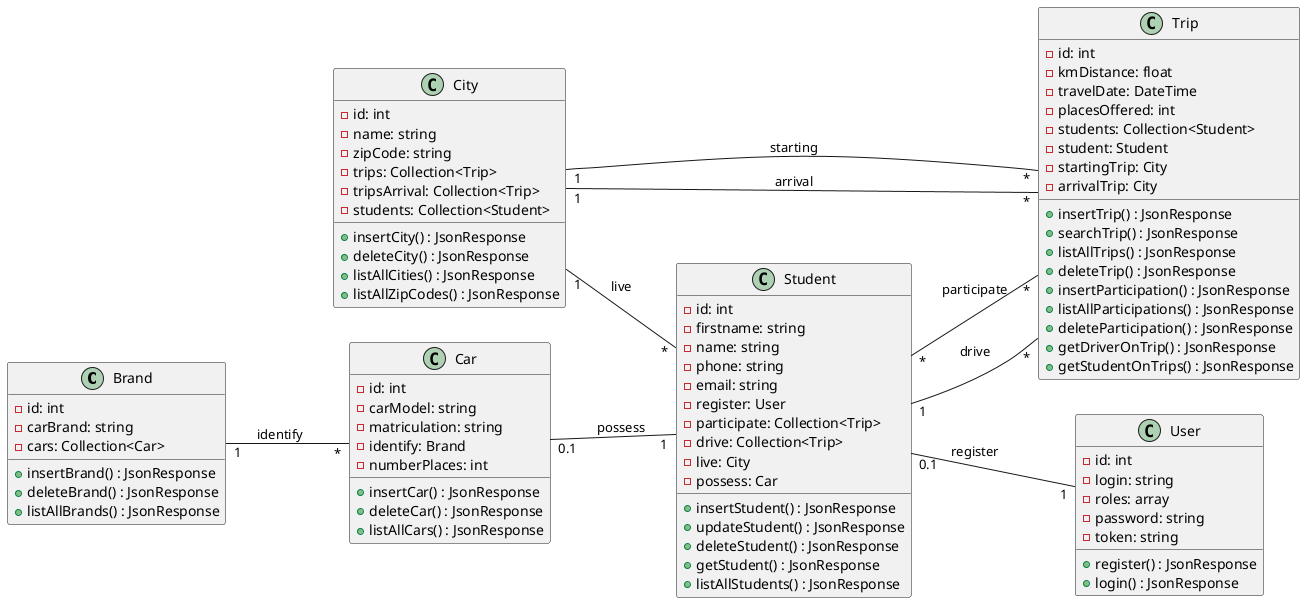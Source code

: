 @startuml

left to right direction

class Brand {
    -id: int
    -carBrand: string
    -cars: Collection<Car>
   +insertBrand() : JsonResponse
   +deleteBrand() : JsonResponse
   +listAllBrands() : JsonResponse
}

class Car {
    -id: int
    -carModel: string
    -matriculation: string
    -identify: Brand
    -numberPlaces: int
    +insertCar() : JsonResponse
    +deleteCar() : JsonResponse
    +listAllCars() : JsonResponse
}

class City {
    -id: int
    -name: string
    -zipCode: string
    -trips: Collection<Trip>
    -tripsArrival: Collection<Trip>
    -students: Collection<Student>
    +insertCity() : JsonResponse
    +deleteCity() : JsonResponse
    +listAllCities() : JsonResponse
    +listAllZipCodes() : JsonResponse
}

class Student {
    -id: int
    -firstname: string
    -name: string
    -phone: string
    -email: string
    -register: User
    -participate: Collection<Trip>
    -drive: Collection<Trip>
    -live: City
    -possess: Car
    +insertStudent() : JsonResponse
    +updateStudent() : JsonResponse
    +deleteStudent() : JsonResponse
    +getStudent() : JsonResponse
    +listAllStudents() : JsonResponse
}

class Trip {
    -id: int
    -kmDistance: float
    -travelDate: DateTime
    -placesOffered: int
    -students: Collection<Student>
    -student: Student
    -startingTrip: City
    -arrivalTrip: City
    +insertTrip() : JsonResponse
    +searchTrip() : JsonResponse
    +listAllTrips() : JsonResponse
    +deleteTrip() : JsonResponse
    +insertParticipation() : JsonResponse
    +listAllParticipations() : JsonResponse
    +deleteParticipation() : JsonResponse
    +getDriverOnTrip() : JsonResponse
    +getStudentOnTrips() : JsonResponse
}

class User {
    -id: int
    -login: string
    -roles: array
    -password: string
    -token: string
    +register() : JsonResponse
    +login() : JsonResponse
}



Student "0.1" -- "1" User : register

Student "*" -- "*" Trip : participate
Student "1" -- "*" Trip : drive
Car "0.1" -- "1" Student : possess
City "1" -- "*" Student : live

Brand "1" -- "*" Car : identify

City "1" -- "*" Trip : starting
City "1" -- "*" Trip : arrival






@enduml